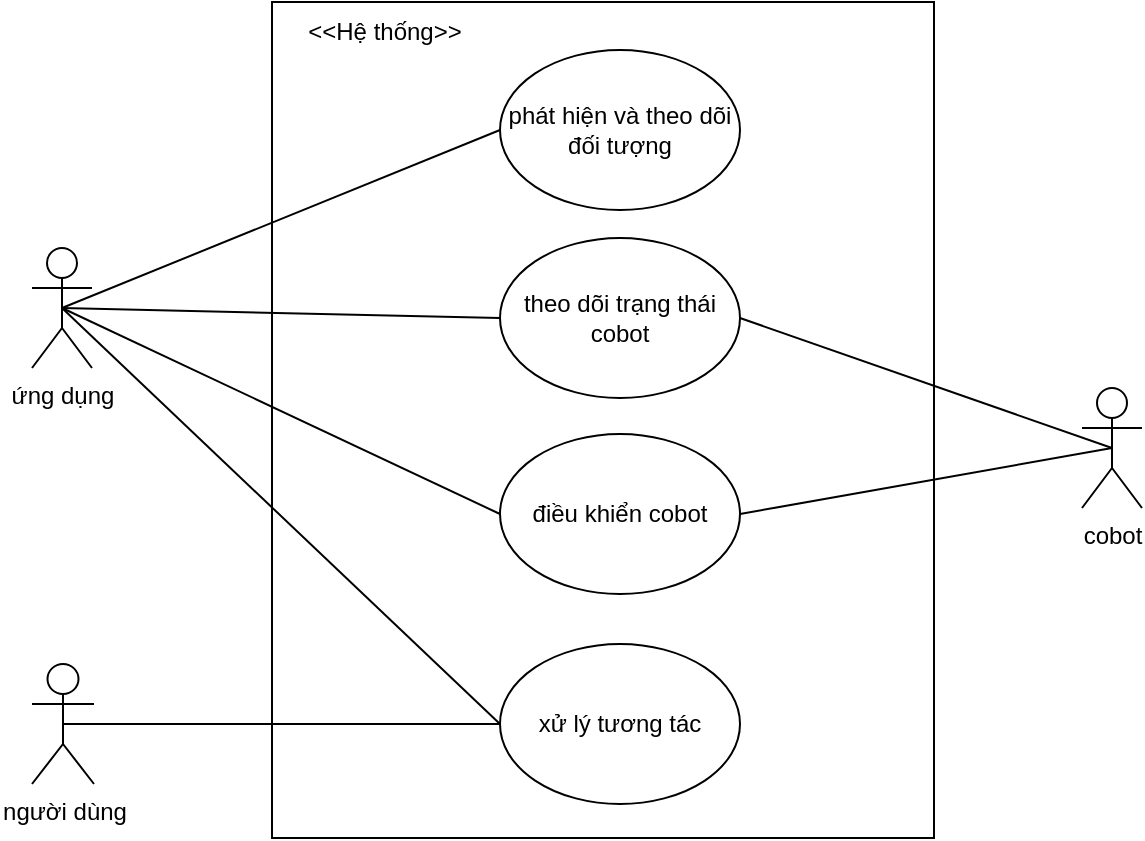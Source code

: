 <mxfile version="24.6.4" type="github" pages="8">
  <diagram name="Page-1" id="2YBvvXClWsGukQMizWep">
    <mxGraphModel dx="1285" dy="575" grid="0" gridSize="10" guides="1" tooltips="1" connect="1" arrows="1" fold="1" page="1" pageScale="1" pageWidth="850" pageHeight="1100" math="0" shadow="0">
      <root>
        <mxCell id="0" />
        <mxCell id="1" parent="0" />
        <mxCell id="hXjybL0jUk6PWmnpM2qI-4" value="người dùng" style="shape=umlActor;verticalLabelPosition=bottom;verticalAlign=top;html=1;outlineConnect=0;" parent="1" vertex="1">
          <mxGeometry x="69" y="555" width="31" height="60" as="geometry" />
        </mxCell>
        <mxCell id="hXjybL0jUk6PWmnpM2qI-5" value="" style="rounded=0;whiteSpace=wrap;html=1;align=center;" parent="1" vertex="1">
          <mxGeometry x="189" y="224" width="331" height="418" as="geometry" />
        </mxCell>
        <mxCell id="27u2sb1nqppd5aEIrnes-1" value="&amp;lt;&amp;lt;Hệ thống&amp;gt;&amp;gt;" style="text;html=1;align=center;verticalAlign=middle;whiteSpace=wrap;rounded=0;" parent="1" vertex="1">
          <mxGeometry x="189" y="224" width="113" height="30" as="geometry" />
        </mxCell>
        <mxCell id="bllP9L-dWUPKZRIxIBS0-1" value="ứng dụng" style="shape=umlActor;verticalLabelPosition=bottom;verticalAlign=top;html=1;outlineConnect=0;" parent="1" vertex="1">
          <mxGeometry x="69" y="347" width="30" height="60" as="geometry" />
        </mxCell>
        <mxCell id="bllP9L-dWUPKZRIxIBS0-2" value="điều khiển cobot" style="ellipse;whiteSpace=wrap;html=1;" parent="1" vertex="1">
          <mxGeometry x="303" y="440" width="120" height="80" as="geometry" />
        </mxCell>
        <mxCell id="bllP9L-dWUPKZRIxIBS0-3" value="cobot" style="shape=umlActor;verticalLabelPosition=bottom;verticalAlign=top;html=1;outlineConnect=0;" parent="1" vertex="1">
          <mxGeometry x="594" y="417" width="30" height="60" as="geometry" />
        </mxCell>
        <mxCell id="bllP9L-dWUPKZRIxIBS0-4" value="xử lý tương tác" style="ellipse;whiteSpace=wrap;html=1;" parent="1" vertex="1">
          <mxGeometry x="303" y="545" width="120" height="80" as="geometry" />
        </mxCell>
        <mxCell id="bllP9L-dWUPKZRIxIBS0-5" value="" style="endArrow=none;html=1;rounded=0;entryX=0;entryY=0.5;entryDx=0;entryDy=0;exitX=0.5;exitY=0.5;exitDx=0;exitDy=0;exitPerimeter=0;" parent="1" source="hXjybL0jUk6PWmnpM2qI-4" target="bllP9L-dWUPKZRIxIBS0-4" edge="1">
          <mxGeometry width="50" height="50" relative="1" as="geometry">
            <mxPoint x="99" y="494" as="sourcePoint" />
            <mxPoint x="449" y="381" as="targetPoint" />
          </mxGeometry>
        </mxCell>
        <mxCell id="bllP9L-dWUPKZRIxIBS0-7" value="" style="endArrow=none;html=1;rounded=0;entryX=0.5;entryY=0.5;entryDx=0;entryDy=0;entryPerimeter=0;exitX=1;exitY=0.5;exitDx=0;exitDy=0;" parent="1" source="bllP9L-dWUPKZRIxIBS0-2" target="bllP9L-dWUPKZRIxIBS0-3" edge="1">
          <mxGeometry width="50" height="50" relative="1" as="geometry">
            <mxPoint x="399" y="431" as="sourcePoint" />
            <mxPoint x="449" y="381" as="targetPoint" />
          </mxGeometry>
        </mxCell>
        <mxCell id="bllP9L-dWUPKZRIxIBS0-8" value="" style="endArrow=none;html=1;rounded=0;exitX=0.5;exitY=0.5;exitDx=0;exitDy=0;exitPerimeter=0;entryX=0;entryY=0.5;entryDx=0;entryDy=0;" parent="1" source="bllP9L-dWUPKZRIxIBS0-1" target="bllP9L-dWUPKZRIxIBS0-2" edge="1">
          <mxGeometry width="50" height="50" relative="1" as="geometry">
            <mxPoint x="399" y="431" as="sourcePoint" />
            <mxPoint x="449" y="381" as="targetPoint" />
          </mxGeometry>
        </mxCell>
        <mxCell id="V-bYxqDFa8KamWmoj7Cc-1" value="theo dõi trạng thái cobot" style="ellipse;whiteSpace=wrap;html=1;" parent="1" vertex="1">
          <mxGeometry x="303" y="342" width="120" height="80" as="geometry" />
        </mxCell>
        <mxCell id="V-bYxqDFa8KamWmoj7Cc-2" value="" style="endArrow=none;html=1;rounded=0;exitX=0.5;exitY=0.5;exitDx=0;exitDy=0;exitPerimeter=0;entryX=0;entryY=0.5;entryDx=0;entryDy=0;" parent="1" source="bllP9L-dWUPKZRIxIBS0-1" target="V-bYxqDFa8KamWmoj7Cc-1" edge="1">
          <mxGeometry width="50" height="50" relative="1" as="geometry">
            <mxPoint x="399" y="581" as="sourcePoint" />
            <mxPoint x="449" y="531" as="targetPoint" />
          </mxGeometry>
        </mxCell>
        <mxCell id="V-bYxqDFa8KamWmoj7Cc-3" value="" style="endArrow=none;html=1;rounded=0;entryX=1;entryY=0.5;entryDx=0;entryDy=0;exitX=0.5;exitY=0.5;exitDx=0;exitDy=0;exitPerimeter=0;" parent="1" source="bllP9L-dWUPKZRIxIBS0-3" target="V-bYxqDFa8KamWmoj7Cc-1" edge="1">
          <mxGeometry width="50" height="50" relative="1" as="geometry">
            <mxPoint x="399" y="581" as="sourcePoint" />
            <mxPoint x="449" y="531" as="targetPoint" />
          </mxGeometry>
        </mxCell>
        <mxCell id="IdPjEJmuX3uyr4I8tvPM-1" value="phát hiện và theo dõi đối tượng" style="ellipse;whiteSpace=wrap;html=1;" parent="1" vertex="1">
          <mxGeometry x="303" y="248" width="120" height="80" as="geometry" />
        </mxCell>
        <mxCell id="IdPjEJmuX3uyr4I8tvPM-2" value="" style="endArrow=none;html=1;rounded=0;exitX=0.5;exitY=0.5;exitDx=0;exitDy=0;exitPerimeter=0;entryX=0;entryY=0.5;entryDx=0;entryDy=0;" parent="1" source="bllP9L-dWUPKZRIxIBS0-1" target="IdPjEJmuX3uyr4I8tvPM-1" edge="1">
          <mxGeometry width="50" height="50" relative="1" as="geometry">
            <mxPoint x="555" y="314" as="sourcePoint" />
            <mxPoint x="605" y="264" as="targetPoint" />
          </mxGeometry>
        </mxCell>
        <mxCell id="sh5IkB_JgoWHjR2ATUAm-1" value="" style="endArrow=none;html=1;rounded=0;exitX=0.5;exitY=0.5;exitDx=0;exitDy=0;exitPerimeter=0;entryX=0;entryY=0.5;entryDx=0;entryDy=0;" edge="1" parent="1" source="bllP9L-dWUPKZRIxIBS0-1" target="bllP9L-dWUPKZRIxIBS0-4">
          <mxGeometry width="50" height="50" relative="1" as="geometry">
            <mxPoint x="773" y="374" as="sourcePoint" />
            <mxPoint x="823" y="324" as="targetPoint" />
          </mxGeometry>
        </mxCell>
      </root>
    </mxGraphModel>
  </diagram>
  <diagram id="SyeN9x70TTMNf2j8QBxe" name="Trang-2">
    <mxGraphModel grid="0" page="1" gridSize="10" guides="1" tooltips="1" connect="1" arrows="1" fold="1" pageScale="1" pageWidth="827" pageHeight="1169" math="0" shadow="0">
      <root>
        <mxCell id="0" />
        <mxCell id="1" parent="0" />
        <mxCell id="Lsvn1gXwGa5AXuedf-6m-18" style="edgeStyle=orthogonalEdgeStyle;rounded=0;orthogonalLoop=1;jettySize=auto;html=1;exitX=0.5;exitY=0.5;exitDx=0;exitDy=0;exitPerimeter=0;entryX=0;entryY=0.5;entryDx=0;entryDy=0;fontFamily=Helvetica;fontSize=12;fontColor=default;" parent="1" source="Lsvn1gXwGa5AXuedf-6m-1" target="Lsvn1gXwGa5AXuedf-6m-15" edge="1">
          <mxGeometry relative="1" as="geometry" />
        </mxCell>
        <mxCell id="Lsvn1gXwGa5AXuedf-6m-1" value="I/O device 1" style="shape=umlActor;verticalLabelPosition=bottom;verticalAlign=top;html=1;outlineConnect=0;" parent="1" vertex="1">
          <mxGeometry x="200" y="60" width="30" height="60" as="geometry" />
        </mxCell>
        <mxCell id="Lsvn1gXwGa5AXuedf-6m-20" style="edgeStyle=orthogonalEdgeStyle;rounded=0;orthogonalLoop=1;jettySize=auto;html=1;exitX=0.5;exitY=0.5;exitDx=0;exitDy=0;exitPerimeter=0;entryX=1;entryY=0.5;entryDx=0;entryDy=0;fontFamily=Helvetica;fontSize=12;fontColor=default;" parent="1" source="Lsvn1gXwGa5AXuedf-6m-2" target="Lsvn1gXwGa5AXuedf-6m-15" edge="1">
          <mxGeometry relative="1" as="geometry" />
        </mxCell>
        <mxCell id="Lsvn1gXwGa5AXuedf-6m-2" value="I/O device 3" style="shape=umlActor;verticalLabelPosition=bottom;verticalAlign=top;html=1;outlineConnect=0;" parent="1" vertex="1">
          <mxGeometry x="600" y="60" width="30" height="60" as="geometry" />
        </mxCell>
        <mxCell id="Lsvn1gXwGa5AXuedf-6m-19" style="edgeStyle=orthogonalEdgeStyle;rounded=0;orthogonalLoop=1;jettySize=auto;html=1;exitX=0.5;exitY=0.5;exitDx=0;exitDy=0;exitPerimeter=0;entryX=0.5;entryY=0;entryDx=0;entryDy=0;fontFamily=Helvetica;fontSize=12;fontColor=default;" parent="1" source="Lsvn1gXwGa5AXuedf-6m-3" target="Lsvn1gXwGa5AXuedf-6m-15" edge="1">
          <mxGeometry relative="1" as="geometry" />
        </mxCell>
        <mxCell id="Lsvn1gXwGa5AXuedf-6m-3" value="I/O device 2" style="shape=umlActor;verticalLabelPosition=bottom;verticalAlign=top;html=1;outlineConnect=0;" parent="1" vertex="1">
          <mxGeometry x="398.5" y="60" width="30" height="60" as="geometry" />
        </mxCell>
        <mxCell id="Lsvn1gXwGa5AXuedf-6m-25" style="edgeStyle=orthogonalEdgeStyle;rounded=0;orthogonalLoop=1;jettySize=auto;html=1;exitX=0.5;exitY=1;exitDx=0;exitDy=0;entryX=0.5;entryY=0;entryDx=0;entryDy=0;fontFamily=Helvetica;fontSize=12;fontColor=default;" parent="1" source="Lsvn1gXwGa5AXuedf-6m-5" target="Lsvn1gXwGa5AXuedf-6m-17" edge="1">
          <mxGeometry relative="1" as="geometry" />
        </mxCell>
        <mxCell id="Lsvn1gXwGa5AXuedf-6m-5" value="Hệ thống giao tiếp giữa cobot với ngưới người dùng" style="rounded=0;whiteSpace=wrap;html=1;" parent="1" vertex="1">
          <mxGeometry x="354" y="273" width="120" height="60" as="geometry" />
        </mxCell>
        <mxCell id="Lsvn1gXwGa5AXuedf-6m-9" value="cobot A" style="shape=umlActor;verticalLabelPosition=bottom;verticalAlign=top;html=1;outlineConnect=0;strokeColor=default;align=center;fontFamily=Helvetica;fontSize=12;fontColor=default;fillColor=default;" parent="1" vertex="1">
          <mxGeometry x="200" y="463" width="30" height="60" as="geometry" />
        </mxCell>
        <mxCell id="Lsvn1gXwGa5AXuedf-6m-11" value="cobot C" style="shape=umlActor;verticalLabelPosition=bottom;verticalAlign=top;html=1;outlineConnect=0;strokeColor=default;align=center;fontFamily=Helvetica;fontSize=12;fontColor=default;fillColor=default;" parent="1" vertex="1">
          <mxGeometry x="600" y="463" width="30" height="60" as="geometry" />
        </mxCell>
        <mxCell id="Lsvn1gXwGa5AXuedf-6m-12" value="cobot B" style="shape=umlActor;verticalLabelPosition=bottom;verticalAlign=top;html=1;outlineConnect=0;strokeColor=default;align=center;fontFamily=Helvetica;fontSize=12;fontColor=default;fillColor=default;" parent="1" vertex="1">
          <mxGeometry x="399" y="463" width="30" height="60" as="geometry" />
        </mxCell>
        <mxCell id="Lsvn1gXwGa5AXuedf-6m-14" value="user 1" style="shape=umlActor;verticalLabelPosition=bottom;verticalAlign=top;html=1;outlineConnect=0;strokeColor=default;align=center;fontFamily=Helvetica;fontSize=12;fontColor=default;fillColor=default;" parent="1" vertex="1">
          <mxGeometry x="150" y="273" width="30" height="60" as="geometry" />
        </mxCell>
        <mxCell id="Lsvn1gXwGa5AXuedf-6m-24" style="edgeStyle=orthogonalEdgeStyle;rounded=0;orthogonalLoop=1;jettySize=auto;html=1;exitX=0.5;exitY=1;exitDx=0;exitDy=0;entryX=0.5;entryY=0;entryDx=0;entryDy=0;fontFamily=Helvetica;fontSize=12;fontColor=default;" parent="1" source="Lsvn1gXwGa5AXuedf-6m-15" target="Lsvn1gXwGa5AXuedf-6m-5" edge="1">
          <mxGeometry relative="1" as="geometry" />
        </mxCell>
        <mxCell id="Lsvn1gXwGa5AXuedf-6m-15" value="hệ thống thu thập thông tin từ thiết bị ngoại vi" style="rounded=0;whiteSpace=wrap;html=1;strokeColor=default;align=center;verticalAlign=top;fontFamily=Helvetica;fontSize=12;fontColor=default;fillColor=default;" parent="1" vertex="1">
          <mxGeometry x="354" y="180" width="120" height="60" as="geometry" />
        </mxCell>
        <mxCell id="Lsvn1gXwGa5AXuedf-6m-30" style="edgeStyle=orthogonalEdgeStyle;rounded=0;orthogonalLoop=1;jettySize=auto;html=1;exitX=0.5;exitY=0.5;exitDx=0;exitDy=0;entryX=0;entryY=0.5;entryDx=0;entryDy=0;fontFamily=Helvetica;fontSize=12;fontColor=default;exitPerimeter=0;" parent="1" source="Lsvn1gXwGa5AXuedf-6m-14" target="Lsvn1gXwGa5AXuedf-6m-5" edge="1">
          <mxGeometry relative="1" as="geometry">
            <mxPoint x="275" y="303" as="sourcePoint" />
          </mxGeometry>
        </mxCell>
        <mxCell id="Lsvn1gXwGa5AXuedf-6m-26" style="edgeStyle=orthogonalEdgeStyle;rounded=0;orthogonalLoop=1;jettySize=auto;html=1;exitX=0.5;exitY=1;exitDx=0;exitDy=0;fontFamily=Helvetica;fontSize=12;fontColor=default;" parent="1" source="Lsvn1gXwGa5AXuedf-6m-17" target="Lsvn1gXwGa5AXuedf-6m-12" edge="1">
          <mxGeometry relative="1" as="geometry" />
        </mxCell>
        <mxCell id="Lsvn1gXwGa5AXuedf-6m-17" value="hệ thống điều khiển" style="rounded=0;whiteSpace=wrap;html=1;strokeColor=default;align=center;verticalAlign=top;fontFamily=Helvetica;fontSize=12;fontColor=default;fillColor=default;" parent="1" vertex="1">
          <mxGeometry x="354" y="365" width="120" height="30" as="geometry" />
        </mxCell>
        <mxCell id="Lsvn1gXwGa5AXuedf-6m-27" style="edgeStyle=orthogonalEdgeStyle;rounded=0;orthogonalLoop=1;jettySize=auto;html=1;exitX=1;exitY=0.5;exitDx=0;exitDy=0;entryX=0.5;entryY=0;entryDx=0;entryDy=0;entryPerimeter=0;fontFamily=Helvetica;fontSize=12;fontColor=default;" parent="1" source="Lsvn1gXwGa5AXuedf-6m-17" target="Lsvn1gXwGa5AXuedf-6m-11" edge="1">
          <mxGeometry relative="1" as="geometry" />
        </mxCell>
        <mxCell id="Lsvn1gXwGa5AXuedf-6m-28" style="edgeStyle=orthogonalEdgeStyle;rounded=0;orthogonalLoop=1;jettySize=auto;html=1;exitX=0;exitY=0.5;exitDx=0;exitDy=0;entryX=0.5;entryY=0;entryDx=0;entryDy=0;entryPerimeter=0;fontFamily=Helvetica;fontSize=12;fontColor=default;" parent="1" source="Lsvn1gXwGa5AXuedf-6m-17" target="Lsvn1gXwGa5AXuedf-6m-9" edge="1">
          <mxGeometry relative="1" as="geometry" />
        </mxCell>
        <mxCell id="Lsvn1gXwGa5AXuedf-6m-36" style="edgeStyle=orthogonalEdgeStyle;rounded=0;orthogonalLoop=1;jettySize=auto;html=1;exitX=1;exitY=0.5;exitDx=0;exitDy=0;fontFamily=Helvetica;fontSize=12;fontColor=default;entryX=0.5;entryY=0.5;entryDx=0;entryDy=0;entryPerimeter=0;" parent="1" source="Lsvn1gXwGa5AXuedf-6m-5" target="Lsvn1gXwGa5AXuedf-6m-34" edge="1">
          <mxGeometry relative="1" as="geometry">
            <mxPoint x="560" y="250" as="targetPoint" />
          </mxGeometry>
        </mxCell>
        <mxCell id="Lsvn1gXwGa5AXuedf-6m-34" value="super visor" style="shape=umlActor;verticalLabelPosition=bottom;verticalAlign=top;html=1;outlineConnect=0;strokeColor=default;align=center;fontFamily=Helvetica;fontSize=12;fontColor=default;fillColor=default;" parent="1" vertex="1">
          <mxGeometry x="690" y="273" width="30" height="60" as="geometry" />
        </mxCell>
        <mxCell id="KjtaIP1-FldGR7OD5_f2-1" value="lập trình cho cobot để thực hiện công việc" style="text;html=1;align=center;verticalAlign=middle;whiteSpace=wrap;rounded=0;" parent="1" vertex="1">
          <mxGeometry x="200" y="260" width="120" height="40" as="geometry" />
        </mxCell>
        <mxCell id="KjtaIP1-FldGR7OD5_f2-2" value="quan sát quá trình làm việc qua mô phỏng đồ họa máy tính" style="text;html=1;align=center;verticalAlign=middle;whiteSpace=wrap;rounded=0;" parent="1" vertex="1">
          <mxGeometry x="530" y="252.5" width="130" height="47.5" as="geometry" />
        </mxCell>
      </root>
    </mxGraphModel>
  </diagram>
  <diagram id="d6_xuZEXdSFlEhVOOhIp" name="Trang-3">
    <mxGraphModel dx="1092" dy="909" grid="0" gridSize="10" guides="1" tooltips="1" connect="1" arrows="1" fold="1" page="1" pageScale="1" pageWidth="827" pageHeight="1169" math="0" shadow="0">
      <root>
        <mxCell id="0" />
        <mxCell id="1" parent="0" />
        <mxCell id="jM--pEcSTE9YYBWYTcFJ-15" value="" style="dashed=1;rounded=0;whiteSpace=wrap;html=1;strokeColor=default;align=center;verticalAlign=top;fontFamily=Helvetica;fontSize=12;fontColor=default;fillColor=default;" parent="1" vertex="1">
          <mxGeometry x="243" y="92.5" width="337" height="447.5" as="geometry" />
        </mxCell>
        <mxCell id="X5rS_qIl-BVZxbtwSIIR-1" value="Khối&amp;nbsp;&lt;div&gt;phát hiện vật thể&lt;/div&gt;" style="rounded=1;whiteSpace=wrap;html=1;strokeColor=default;align=center;verticalAlign=top;fontFamily=Helvetica;fontSize=12;fontColor=default;fillColor=default;" parent="1" vertex="1">
          <mxGeometry x="21" y="180" width="120" height="60" as="geometry" />
        </mxCell>
        <mxCell id="jM--pEcSTE9YYBWYTcFJ-11" style="edgeStyle=orthogonalEdgeStyle;rounded=0;orthogonalLoop=1;jettySize=auto;html=1;entryX=0;entryY=0.25;entryDx=0;entryDy=0;fontFamily=Helvetica;fontSize=12;fontColor=default;" parent="1" target="jM--pEcSTE9YYBWYTcFJ-1" edge="1">
          <mxGeometry relative="1" as="geometry">
            <mxPoint x="570" y="187.5" as="sourcePoint" />
          </mxGeometry>
        </mxCell>
        <mxCell id="X5rS_qIl-BVZxbtwSIIR-2" value="Khối&lt;div&gt;&amp;nbsp;giao diện người dùng&lt;/div&gt;&lt;div&gt;(chọn vật thể, chọn hành động,...)&lt;/div&gt;" style="rounded=1;whiteSpace=wrap;html=1;strokeColor=default;align=center;verticalAlign=top;fontFamily=Helvetica;fontSize=12;fontColor=default;fillColor=default;" parent="1" vertex="1">
          <mxGeometry x="430" y="430" width="140" height="70" as="geometry" />
        </mxCell>
        <mxCell id="jM--pEcSTE9YYBWYTcFJ-14" style="edgeStyle=orthogonalEdgeStyle;rounded=0;orthogonalLoop=1;jettySize=auto;html=1;exitX=0;exitY=0.75;exitDx=0;exitDy=0;fontFamily=Helvetica;fontSize=12;fontColor=default;" parent="1" source="jM--pEcSTE9YYBWYTcFJ-1" edge="1">
          <mxGeometry relative="1" as="geometry">
            <mxPoint x="570" y="217.5" as="targetPoint" />
          </mxGeometry>
        </mxCell>
        <mxCell id="jM--pEcSTE9YYBWYTcFJ-1" value="Khối&lt;div&gt;framework&lt;/div&gt;" style="rounded=1;whiteSpace=wrap;html=1;strokeColor=default;align=center;verticalAlign=top;fontFamily=Helvetica;fontSize=12;fontColor=default;fillColor=default;" parent="1" vertex="1">
          <mxGeometry x="700" y="172.5" width="120" height="60" as="geometry" />
        </mxCell>
        <mxCell id="jM--pEcSTE9YYBWYTcFJ-4" value="database" style="shape=cylinder3;whiteSpace=wrap;html=1;boundedLbl=1;backgroundOutline=1;size=15;strokeColor=default;align=center;verticalAlign=top;fontFamily=Helvetica;fontSize=12;fontColor=default;fillColor=default;" parent="1" vertex="1">
          <mxGeometry x="280" y="410" width="70" height="90" as="geometry" />
        </mxCell>
        <mxCell id="jM--pEcSTE9YYBWYTcFJ-6" value="" style="endArrow=classic;html=1;rounded=0;fontFamily=Helvetica;fontSize=12;fontColor=default;exitX=1;exitY=0.5;exitDx=0;exitDy=0;entryX=0;entryY=0.5;entryDx=0;entryDy=0;" parent="1" source="X5rS_qIl-BVZxbtwSIIR-1" target="iYylK1XlQKqTyYbcOugN-1" edge="1">
          <mxGeometry width="50" height="50" relative="1" as="geometry">
            <mxPoint x="390" y="260" as="sourcePoint" />
            <mxPoint x="240" y="215" as="targetPoint" />
          </mxGeometry>
        </mxCell>
        <mxCell id="jM--pEcSTE9YYBWYTcFJ-18" value="kiểm tra&amp;nbsp;&lt;div&gt;thông tin vật thể&amp;nbsp;&lt;/div&gt;" style="text;html=1;align=center;verticalAlign=middle;whiteSpace=wrap;rounded=0;fontFamily=Helvetica;fontSize=12;fontColor=default;" parent="1" vertex="1">
          <mxGeometry x="340" y="310" width="46" height="80" as="geometry" />
        </mxCell>
        <mxCell id="jM--pEcSTE9YYBWYTcFJ-19" value="&lt;span style=&quot;text-wrap: nowrap;&quot;&gt;thông tin&lt;/span&gt;&lt;div style=&quot;text-wrap: nowrap;&quot;&gt;&amp;nbsp;của vật thể&lt;/div&gt;" style="text;html=1;align=center;verticalAlign=middle;whiteSpace=wrap;rounded=0;fontFamily=Helvetica;fontSize=12;fontColor=default;" parent="1" vertex="1">
          <mxGeometry x="172" y="180" width="60" height="30" as="geometry" />
        </mxCell>
        <mxCell id="jM--pEcSTE9YYBWYTcFJ-21" value="cập nhật&amp;nbsp;&lt;div&gt;thông tin&amp;nbsp; vật thể&lt;/div&gt;" style="text;html=1;align=center;verticalAlign=middle;whiteSpace=wrap;rounded=0;fontFamily=Helvetica;fontSize=12;fontColor=default;" parent="1" vertex="1">
          <mxGeometry x="250" y="310" width="36" height="80" as="geometry" />
        </mxCell>
        <mxCell id="jM--pEcSTE9YYBWYTcFJ-23" value="gọi api lập trình công việc cho cobot" style="text;html=1;align=center;verticalAlign=middle;whiteSpace=wrap;rounded=0;fontFamily=Helvetica;fontSize=12;fontColor=default;" parent="1" vertex="1">
          <mxGeometry x="583" y="147.5" width="90" height="40" as="geometry" />
        </mxCell>
        <mxCell id="jM--pEcSTE9YYBWYTcFJ-24" value="thực hiện vả trả về trạng thái qua api" style="text;html=1;align=center;verticalAlign=middle;whiteSpace=wrap;rounded=0;fontFamily=Helvetica;fontSize=12;fontColor=default;" parent="1" vertex="1">
          <mxGeometry x="578" y="222.5" width="100" height="50" as="geometry" />
        </mxCell>
        <mxCell id="iYylK1XlQKqTyYbcOugN-1" value="&lt;font style=&quot;font-size: 24px;&quot;&gt;Web server&lt;/font&gt;" style="rounded=1;whiteSpace=wrap;html=1;" parent="1" vertex="1">
          <mxGeometry x="276" y="130" width="294" height="160" as="geometry" />
        </mxCell>
        <mxCell id="iYylK1XlQKqTyYbcOugN-3" style="edgeStyle=orthogonalEdgeStyle;rounded=0;orthogonalLoop=1;jettySize=auto;html=1;exitX=0.75;exitY=0;exitDx=0;exitDy=0;entryX=0.881;entryY=1.007;entryDx=0;entryDy=0;entryPerimeter=0;" parent="1" source="X5rS_qIl-BVZxbtwSIIR-2" target="iYylK1XlQKqTyYbcOugN-1" edge="1">
          <mxGeometry relative="1" as="geometry" />
        </mxCell>
        <mxCell id="iYylK1XlQKqTyYbcOugN-4" style="edgeStyle=orthogonalEdgeStyle;rounded=0;orthogonalLoop=1;jettySize=auto;html=1;exitX=0.75;exitY=1;exitDx=0;exitDy=0;entryX=0.469;entryY=0.007;entryDx=0;entryDy=0;entryPerimeter=0;" parent="1" edge="1">
          <mxGeometry relative="1" as="geometry">
            <mxPoint x="460.84" y="290" as="sourcePoint" />
            <mxPoint x="460.0" y="430.49" as="targetPoint" />
          </mxGeometry>
        </mxCell>
        <mxCell id="iYylK1XlQKqTyYbcOugN-5" style="edgeStyle=orthogonalEdgeStyle;rounded=0;orthogonalLoop=1;jettySize=auto;html=1;exitX=0.145;exitY=0;exitDx=0;exitDy=4.35;exitPerimeter=0;entryX=0.048;entryY=0.999;entryDx=0;entryDy=0;entryPerimeter=0;" parent="1" source="jM--pEcSTE9YYBWYTcFJ-4" target="iYylK1XlQKqTyYbcOugN-1" edge="1">
          <mxGeometry relative="1" as="geometry" />
        </mxCell>
        <mxCell id="iYylK1XlQKqTyYbcOugN-7" value="lập trình công việc cho cobot" style="text;html=1;align=center;verticalAlign=middle;whiteSpace=wrap;rounded=0;" parent="1" vertex="1">
          <mxGeometry x="533" y="320.63" width="37" height="99.37" as="geometry" />
        </mxCell>
        <mxCell id="iYylK1XlQKqTyYbcOugN-9" value="" style="endArrow=classic;startArrow=classic;html=1;rounded=0;exitX=0.855;exitY=0;exitDx=0;exitDy=4.35;exitPerimeter=0;entryX=0.219;entryY=0.99;entryDx=0;entryDy=0;entryPerimeter=0;" parent="1" source="jM--pEcSTE9YYBWYTcFJ-4" target="iYylK1XlQKqTyYbcOugN-1" edge="1">
          <mxGeometry width="50" height="50" relative="1" as="geometry">
            <mxPoint x="390" y="310" as="sourcePoint" />
            <mxPoint x="440" y="260" as="targetPoint" />
          </mxGeometry>
        </mxCell>
        <mxCell id="iYylK1XlQKqTyYbcOugN-10" value="mô phỏng công việc" style="text;html=1;align=center;verticalAlign=middle;whiteSpace=wrap;rounded=0;" parent="1" vertex="1">
          <mxGeometry x="420" y="310" width="40" height="90" as="geometry" />
        </mxCell>
      </root>
    </mxGraphModel>
  </diagram>
  <diagram id="3jxI09Q2i96Octegjwy9" name="Trang-4">
    <mxGraphModel grid="1" page="1" gridSize="10" guides="1" tooltips="1" connect="1" arrows="1" fold="1" pageScale="1" pageWidth="827" pageHeight="1169" math="0" shadow="0">
      <root>
        <mxCell id="0" />
        <mxCell id="1" parent="0" />
        <mxCell id="CYQ4D0i1CC1c5s6kKIph-1" value="back end server" style="shape=umlLifeline;perimeter=lifelinePerimeter;whiteSpace=wrap;html=1;container=1;dropTarget=0;collapsible=0;recursiveResize=0;outlineConnect=0;portConstraint=eastwest;newEdgeStyle={&quot;curved&quot;:0,&quot;rounded&quot;:0};" vertex="1" parent="1">
          <mxGeometry x="460" y="50" width="100" height="547" as="geometry" />
        </mxCell>
        <mxCell id="CYQ4D0i1CC1c5s6kKIph-2" value="" style="html=1;points=[[0,0,0,0,5],[0,1,0,0,-5],[1,0,0,0,5],[1,1,0,0,-5]];perimeter=orthogonalPerimeter;outlineConnect=0;targetShapes=umlLifeline;portConstraint=eastwest;newEdgeStyle={&quot;curved&quot;:0,&quot;rounded&quot;:0};" vertex="1" parent="CYQ4D0i1CC1c5s6kKIph-1">
          <mxGeometry x="45" y="106" width="10" height="431" as="geometry" />
        </mxCell>
        <mxCell id="CYQ4D0i1CC1c5s6kKIph-3" value="" style="html=1;points=[[0,0,0,0,5],[0,1,0,0,-5],[1,0,0,0,5],[1,1,0,0,-5]];perimeter=orthogonalPerimeter;outlineConnect=0;targetShapes=umlLifeline;portConstraint=eastwest;newEdgeStyle={&quot;curved&quot;:0,&quot;rounded&quot;:0};" vertex="1" parent="CYQ4D0i1CC1c5s6kKIph-1">
          <mxGeometry x="50" y="189" width="10" height="40" as="geometry" />
        </mxCell>
        <mxCell id="CYQ4D0i1CC1c5s6kKIph-4" value="" style="html=1;verticalAlign=bottom;endArrow=block;curved=0;rounded=0;entryX=1;entryY=0;entryDx=0;entryDy=5;entryPerimeter=0;" edge="1" parent="CYQ4D0i1CC1c5s6kKIph-1" source="CYQ4D0i1CC1c5s6kKIph-2" target="CYQ4D0i1CC1c5s6kKIph-3">
          <mxGeometry width="80" relative="1" as="geometry">
            <mxPoint x="60" y="139" as="sourcePoint" />
            <mxPoint x="110" y="199" as="targetPoint" />
            <Array as="points">
              <mxPoint x="110" y="129" />
              <mxPoint x="110" y="194" />
            </Array>
          </mxGeometry>
        </mxCell>
        <mxCell id="CYQ4D0i1CC1c5s6kKIph-5" value="" style="shape=umlLifeline;perimeter=lifelinePerimeter;whiteSpace=wrap;html=1;container=1;dropTarget=0;collapsible=0;recursiveResize=0;outlineConnect=0;portConstraint=eastwest;newEdgeStyle={&quot;curved&quot;:0,&quot;rounded&quot;:0};participant=umlActor;" vertex="1" parent="1">
          <mxGeometry x="252" y="52" width="20" height="547" as="geometry" />
        </mxCell>
        <mxCell id="CYQ4D0i1CC1c5s6kKIph-6" value="" style="html=1;points=[[0,0,0,0,5],[0,1,0,0,-5],[1,0,0,0,5],[1,1,0,0,-5]];perimeter=orthogonalPerimeter;outlineConnect=0;targetShapes=umlLifeline;portConstraint=eastwest;newEdgeStyle={&quot;curved&quot;:0,&quot;rounded&quot;:0};" vertex="1" parent="CYQ4D0i1CC1c5s6kKIph-5">
          <mxGeometry x="5" y="104" width="10" height="431" as="geometry" />
        </mxCell>
        <mxCell id="CYQ4D0i1CC1c5s6kKIph-7" value="I/O device" style="text;html=1;align=center;verticalAlign=middle;whiteSpace=wrap;rounded=0;" vertex="1" parent="1">
          <mxGeometry x="232" y="27" width="60" height="30" as="geometry" />
        </mxCell>
        <mxCell id="CYQ4D0i1CC1c5s6kKIph-8" value="cơ sở dữ liệu" style="shape=umlLifeline;perimeter=lifelinePerimeter;whiteSpace=wrap;html=1;container=1;dropTarget=0;collapsible=0;recursiveResize=0;outlineConnect=0;portConstraint=eastwest;newEdgeStyle={&quot;curved&quot;:0,&quot;rounded&quot;:0};" vertex="1" parent="1">
          <mxGeometry x="604" y="50" width="100" height="466" as="geometry" />
        </mxCell>
        <mxCell id="CYQ4D0i1CC1c5s6kKIph-9" value="" style="html=1;points=[[0,0,0,0,5],[0,1,0,0,-5],[1,0,0,0,5],[1,1,0,0,-5]];perimeter=orthogonalPerimeter;outlineConnect=0;targetShapes=umlLifeline;portConstraint=eastwest;newEdgeStyle={&quot;curved&quot;:0,&quot;rounded&quot;:0};" vertex="1" parent="CYQ4D0i1CC1c5s6kKIph-8">
          <mxGeometry x="45" y="376" width="10" height="80" as="geometry" />
        </mxCell>
        <mxCell id="CYQ4D0i1CC1c5s6kKIph-10" value="thông báo phát&lt;div&gt;&amp;nbsp;hiện vật thể&lt;/div&gt;" style="html=1;verticalAlign=bottom;endArrow=open;dashed=1;endSize=8;curved=0;rounded=0;" edge="1" parent="1" target="CYQ4D0i1CC1c5s6kKIph-19">
          <mxGeometry relative="1" as="geometry">
            <mxPoint x="505" y="557" as="sourcePoint" />
            <mxPoint x="355" y="557" as="targetPoint" />
          </mxGeometry>
        </mxCell>
        <mxCell id="CYQ4D0i1CC1c5s6kKIph-11" value="lưu vào cơ sở dữ liệu" style="html=1;verticalAlign=bottom;endArrow=block;curved=0;rounded=0;" edge="1" parent="1" target="CYQ4D0i1CC1c5s6kKIph-9">
          <mxGeometry width="80" relative="1" as="geometry">
            <mxPoint x="515" y="436" as="sourcePoint" />
            <mxPoint x="685" y="436" as="targetPoint" />
          </mxGeometry>
        </mxCell>
        <mxCell id="CYQ4D0i1CC1c5s6kKIph-12" value="lưu thành công" style="html=1;verticalAlign=bottom;endArrow=open;dashed=1;endSize=8;curved=0;rounded=0;" edge="1" parent="1" source="CYQ4D0i1CC1c5s6kKIph-9">
          <mxGeometry relative="1" as="geometry">
            <mxPoint x="685" y="491" as="sourcePoint" />
            <mxPoint x="515" y="491" as="targetPoint" />
          </mxGeometry>
        </mxCell>
        <mxCell id="CYQ4D0i1CC1c5s6kKIph-13" value="trình duyệt" style="shape=umlLifeline;perimeter=lifelinePerimeter;whiteSpace=wrap;html=1;container=1;dropTarget=0;collapsible=0;recursiveResize=0;outlineConnect=0;portConstraint=eastwest;newEdgeStyle={&quot;curved&quot;:0,&quot;rounded&quot;:0};" vertex="1" parent="1">
          <mxGeometry x="341" y="50" width="100" height="547" as="geometry" />
        </mxCell>
        <mxCell id="CYQ4D0i1CC1c5s6kKIph-14" value="kiểm tra&amp;nbsp;&lt;div&gt;hợp lệ&lt;/div&gt;" style="text;html=1;align=center;verticalAlign=middle;whiteSpace=wrap;rounded=0;" vertex="1" parent="1">
          <mxGeometry x="550" y="189" width="100" height="30" as="geometry" />
        </mxCell>
        <mxCell id="CYQ4D0i1CC1c5s6kKIph-15" value="" style="group" vertex="1" connectable="0" parent="1">
          <mxGeometry x="510" y="316" width="40" height="80" as="geometry" />
        </mxCell>
        <mxCell id="CYQ4D0i1CC1c5s6kKIph-16" value="" style="html=1;points=[[0,0,0,0,5],[0,1,0,0,-5],[1,0,0,0,5],[1,1,0,0,-5]];perimeter=orthogonalPerimeter;outlineConnect=0;targetShapes=umlLifeline;portConstraint=eastwest;newEdgeStyle={&quot;curved&quot;:0,&quot;rounded&quot;:0};" vertex="1" parent="CYQ4D0i1CC1c5s6kKIph-15">
          <mxGeometry y="43.8" width="6.67" height="36.2" as="geometry" />
        </mxCell>
        <mxCell id="CYQ4D0i1CC1c5s6kKIph-17" value="" style="html=1;verticalAlign=bottom;endArrow=block;curved=0;rounded=0;entryX=1;entryY=0;entryDx=0;entryDy=5;entryPerimeter=0;" edge="1" parent="1" source="CYQ4D0i1CC1c5s6kKIph-2" target="CYQ4D0i1CC1c5s6kKIph-16">
          <mxGeometry width="80" relative="1" as="geometry">
            <mxPoint x="520" y="316" as="sourcePoint" />
            <mxPoint x="550" y="367.1" as="targetPoint" />
            <Array as="points">
              <mxPoint x="550" y="316" />
              <mxPoint x="550" y="363.45" />
            </Array>
          </mxGeometry>
        </mxCell>
        <mxCell id="CYQ4D0i1CC1c5s6kKIph-18" value="tiếp tục đợi" style="text;html=1;align=center;verticalAlign=middle;resizable=0;points=[];autosize=1;strokeColor=none;fillColor=none;" vertex="1" parent="1">
          <mxGeometry x="550" y="329" width="80" height="30" as="geometry" />
        </mxCell>
        <mxCell id="CYQ4D0i1CC1c5s6kKIph-19" value="" style="html=1;points=[[0,0,0,0,5],[0,1,0,0,-5],[1,0,0,0,5],[1,1,0,0,-5]];perimeter=orthogonalPerimeter;outlineConnect=0;targetShapes=umlLifeline;portConstraint=eastwest;newEdgeStyle={&quot;curved&quot;:0,&quot;rounded&quot;:0};" vertex="1" parent="1">
          <mxGeometry x="386" y="154" width="10" height="432" as="geometry" />
        </mxCell>
        <mxCell id="CYQ4D0i1CC1c5s6kKIph-20" value="" style="group" vertex="1" connectable="0" parent="1">
          <mxGeometry x="270" y="130" width="117" height="30" as="geometry" />
        </mxCell>
        <mxCell id="CYQ4D0i1CC1c5s6kKIph-21" value="" style="html=1;verticalAlign=bottom;endArrow=block;curved=0;rounded=0;exitX=1;exitY=0;exitDx=0;exitDy=5;exitPerimeter=0;entryX=0;entryY=0;entryDx=0;entryDy=5;entryPerimeter=0;" edge="1" parent="CYQ4D0i1CC1c5s6kKIph-20" source="CYQ4D0i1CC1c5s6kKIph-6" target="CYQ4D0i1CC1c5s6kKIph-2">
          <mxGeometry width="80" relative="1" as="geometry">
            <mxPoint x="-123" y="29" as="sourcePoint" />
            <mxPoint x="277" y="29" as="targetPoint" />
          </mxGeometry>
        </mxCell>
        <mxCell id="CYQ4D0i1CC1c5s6kKIph-22" value="&lt;span style=&quot;font-size: 11px; text-wrap: nowrap; background-color: rgb(255, 255, 255);&quot;&gt;gọi&amp;nbsp; API phát hiện&amp;nbsp;&lt;/span&gt;&lt;div style=&quot;font-size: 11px; text-wrap: nowrap;&quot;&gt;và gửi thông tin vật thể&lt;/div&gt;" style="text;html=1;align=center;verticalAlign=middle;whiteSpace=wrap;rounded=0;" vertex="1" parent="CYQ4D0i1CC1c5s6kKIph-20">
          <mxGeometry width="117" height="30" as="geometry" />
        </mxCell>
        <mxCell id="CYQ4D0i1CC1c5s6kKIph-23" value="" style="group" vertex="1" connectable="0" parent="1">
          <mxGeometry x="140" y="306.5" width="540" height="270.5" as="geometry" />
        </mxCell>
        <mxCell id="CYQ4D0i1CC1c5s6kKIph-24" value="kết quả kiểm tra dữ liệu gửi vào&amp;nbsp;" style="shape=umlFrame;whiteSpace=wrap;html=1;pointerEvents=0;width=100;height=33;" vertex="1" parent="CYQ4D0i1CC1c5s6kKIph-23">
          <mxGeometry width="540.0" height="270.5" as="geometry" />
        </mxCell>
        <mxCell id="CYQ4D0i1CC1c5s6kKIph-25" value="[không hợp lệ]" style="text;html=1;align=center;verticalAlign=middle;whiteSpace=wrap;rounded=0;" vertex="1" parent="CYQ4D0i1CC1c5s6kKIph-23">
          <mxGeometry x="7.5" y="55.61" width="81.5" height="19.21" as="geometry" />
        </mxCell>
        <mxCell id="CYQ4D0i1CC1c5s6kKIph-26" value="[hợp lệ]" style="text;html=1;align=center;verticalAlign=middle;whiteSpace=wrap;rounded=0;" vertex="1" parent="CYQ4D0i1CC1c5s6kKIph-23">
          <mxGeometry x="25.75" y="101.947" width="45.0" height="19.207" as="geometry" />
        </mxCell>
        <mxCell id="CYQ4D0i1CC1c5s6kKIph-27" value="" style="endArrow=none;dashed=1;html=1;rounded=0;entryX=1.005;entryY=0.245;entryDx=0;entryDy=0;entryPerimeter=0;exitX=-0.004;exitY=0.239;exitDx=0;exitDy=0;exitPerimeter=0;" edge="1" parent="CYQ4D0i1CC1c5s6kKIph-23">
          <mxGeometry width="50" height="50" relative="1" as="geometry">
            <mxPoint x="-2.16" y="94.649" as="sourcePoint" />
            <mxPoint x="542.7" y="96.273" as="targetPoint" />
          </mxGeometry>
        </mxCell>
      </root>
    </mxGraphModel>
  </diagram>
  <diagram id="I5tH3id4joCkIkXluRM0" name="Trang-5">
    <mxGraphModel grid="1" page="1" gridSize="10" guides="1" tooltips="1" connect="1" arrows="1" fold="1" pageScale="1" pageWidth="827" pageHeight="1169" math="0" shadow="0">
      <root>
        <mxCell id="0" />
        <mxCell id="1" parent="0" />
        <mxCell id="mamIfz-7bYxAlrwz5XAG-1" value="" style="shape=umlLifeline;perimeter=lifelinePerimeter;whiteSpace=wrap;html=1;container=1;dropTarget=0;collapsible=0;recursiveResize=0;outlineConnect=0;portConstraint=eastwest;newEdgeStyle={&quot;curved&quot;:0,&quot;rounded&quot;:0};participant=umlActor;" vertex="1" parent="1">
          <mxGeometry x="180" y="50" width="20" height="190" as="geometry" />
        </mxCell>
        <mxCell id="mamIfz-7bYxAlrwz5XAG-2" value="" style="html=1;points=[[0,0,0,0,5],[0,1,0,0,-5],[1,0,0,0,5],[1,1,0,0,-5]];perimeter=orthogonalPerimeter;outlineConnect=0;targetShapes=umlLifeline;portConstraint=eastwest;newEdgeStyle={&quot;curved&quot;:0,&quot;rounded&quot;:0};" vertex="1" parent="mamIfz-7bYxAlrwz5XAG-1">
          <mxGeometry x="5" y="105" width="10" height="75" as="geometry" />
        </mxCell>
        <mxCell id="mamIfz-7bYxAlrwz5XAG-3" value="trình duyệt" style="shape=umlLifeline;perimeter=lifelinePerimeter;whiteSpace=wrap;html=1;container=1;dropTarget=0;collapsible=0;recursiveResize=0;outlineConnect=0;portConstraint=eastwest;newEdgeStyle={&quot;curved&quot;:0,&quot;rounded&quot;:0};" vertex="1" parent="1">
          <mxGeometry x="258" y="50" width="100" height="300" as="geometry" />
        </mxCell>
        <mxCell id="mamIfz-7bYxAlrwz5XAG-4" value="" style="html=1;points=[[0,0,0,0,5],[0,1,0,0,-5],[1,0,0,0,5],[1,1,0,0,-5]];perimeter=orthogonalPerimeter;outlineConnect=0;targetShapes=umlLifeline;portConstraint=eastwest;newEdgeStyle={&quot;curved&quot;:0,&quot;rounded&quot;:0};" vertex="1" parent="mamIfz-7bYxAlrwz5XAG-3">
          <mxGeometry x="45" y="165" width="10" height="120" as="geometry" />
        </mxCell>
        <mxCell id="mamIfz-7bYxAlrwz5XAG-5" value="Cobot framework" style="shape=umlLifeline;perimeter=lifelinePerimeter;whiteSpace=wrap;html=1;container=1;dropTarget=0;collapsible=0;recursiveResize=0;outlineConnect=0;portConstraint=eastwest;newEdgeStyle={&quot;curved&quot;:0,&quot;rounded&quot;:0};" vertex="1" parent="1">
          <mxGeometry x="584" y="50" width="100" height="380" as="geometry" />
        </mxCell>
        <mxCell id="mamIfz-7bYxAlrwz5XAG-6" value="" style="html=1;points=[[0,0,0,0,5],[0,1,0,0,-5],[1,0,0,0,5],[1,1,0,0,-5]];perimeter=orthogonalPerimeter;outlineConnect=0;targetShapes=umlLifeline;portConstraint=eastwest;newEdgeStyle={&quot;curved&quot;:0,&quot;rounded&quot;:0};" vertex="1" parent="mamIfz-7bYxAlrwz5XAG-5">
          <mxGeometry x="45" y="311" width="10" height="54" as="geometry" />
        </mxCell>
        <mxCell id="mamIfz-7bYxAlrwz5XAG-7" value="&lt;span style=&quot;font-weight: normal;&quot;&gt;User&lt;/span&gt;" style="text;align=center;fontStyle=1;verticalAlign=middle;spacingLeft=3;spacingRight=3;strokeColor=none;rotatable=0;points=[[0,0.5],[1,0.5]];portConstraint=eastwest;html=1;" vertex="1" parent="1">
          <mxGeometry x="150" y="27" width="80" height="26" as="geometry" />
        </mxCell>
        <mxCell id="mamIfz-7bYxAlrwz5XAG-8" value="mở ứng dụng&lt;div&gt;&amp;nbsp;trên trình duyệt&amp;nbsp;&lt;/div&gt;" style="html=1;verticalAlign=bottom;startArrow=oval;startFill=1;endArrow=block;startSize=8;curved=0;rounded=0;" edge="1" parent="1">
          <mxGeometry width="60" relative="1" as="geometry">
            <mxPoint x="100" y="160" as="sourcePoint" />
            <mxPoint x="190" y="160" as="targetPoint" />
          </mxGeometry>
        </mxCell>
        <mxCell id="mamIfz-7bYxAlrwz5XAG-9" value="lập trình công&lt;div&gt;&amp;nbsp;việc cho cobot&lt;/div&gt;" style="html=1;verticalAlign=bottom;endArrow=block;curved=0;rounded=0;" edge="1" parent="1" target="mamIfz-7bYxAlrwz5XAG-4">
          <mxGeometry width="80" relative="1" as="geometry">
            <mxPoint x="195" y="228.5" as="sourcePoint" />
            <mxPoint x="345" y="228.5" as="targetPoint" />
          </mxGeometry>
        </mxCell>
        <mxCell id="mamIfz-7bYxAlrwz5XAG-10" value="gọi các API để lấy dữ liệu" style="html=1;verticalAlign=bottom;endArrow=block;curved=0;rounded=0;" edge="1" parent="1" source="mamIfz-7bYxAlrwz5XAG-4" target="mamIfz-7bYxAlrwz5XAG-18">
          <mxGeometry width="80" relative="1" as="geometry">
            <mxPoint x="355" y="329.5" as="sourcePoint" />
            <mxPoint x="505" y="329.5" as="targetPoint" />
          </mxGeometry>
        </mxCell>
        <mxCell id="mamIfz-7bYxAlrwz5XAG-11" value="gọi hành động&lt;div&gt;&amp;nbsp;được yêu cầu&lt;/div&gt;" style="html=1;verticalAlign=bottom;endArrow=block;curved=0;rounded=0;" edge="1" parent="1">
          <mxGeometry width="80" relative="1" as="geometry">
            <mxPoint x="468" y="364.0" as="sourcePoint" />
            <mxPoint x="629" y="364.0" as="targetPoint" />
          </mxGeometry>
        </mxCell>
        <mxCell id="mamIfz-7bYxAlrwz5XAG-12" value="trả về dữ liệu chuỗi&amp;nbsp;&lt;div&gt;hành động và vật thể&lt;/div&gt;" style="html=1;verticalAlign=bottom;endArrow=open;dashed=1;endSize=8;curved=0;rounded=0;" edge="1" parent="1">
          <mxGeometry relative="1" as="geometry">
            <mxPoint x="629" y="410" as="sourcePoint" />
            <mxPoint x="468" y="410" as="targetPoint" />
          </mxGeometry>
        </mxCell>
        <mxCell id="mamIfz-7bYxAlrwz5XAG-13" value="" style="group" vertex="1" connectable="0" parent="1">
          <mxGeometry x="515" y="529" width="360" height="31.5" as="geometry" />
        </mxCell>
        <mxCell id="mamIfz-7bYxAlrwz5XAG-14" value="&lt;span style=&quot;font-size: 11px; text-wrap: nowrap; background-color: rgb(255, 255, 255);&quot;&gt;cập nhật lại&lt;/span&gt;&lt;div style=&quot;font-size: 11px; text-wrap: nowrap;&quot;&gt;&amp;nbsp;thông tin vật thể&lt;/div&gt;" style="text;html=1;align=center;verticalAlign=middle;whiteSpace=wrap;rounded=0;" vertex="1" parent="mamIfz-7bYxAlrwz5XAG-13">
          <mxGeometry x="-45" width="90" height="30" as="geometry" />
        </mxCell>
        <mxCell id="mamIfz-7bYxAlrwz5XAG-15" value="cơ sở dữ liệu" style="shape=umlLifeline;perimeter=lifelinePerimeter;whiteSpace=wrap;html=1;container=1;dropTarget=0;collapsible=0;recursiveResize=0;outlineConnect=0;portConstraint=eastwest;newEdgeStyle={&quot;curved&quot;:0,&quot;rounded&quot;:0};" vertex="1" parent="1">
          <mxGeometry x="747" y="50" width="100" height="540" as="geometry" />
        </mxCell>
        <mxCell id="mamIfz-7bYxAlrwz5XAG-16" value="" style="html=1;points=[[0,0,0,0,5],[0,1,0,0,-5],[1,0,0,0,5],[1,1,0,0,-5]];perimeter=orthogonalPerimeter;outlineConnect=0;targetShapes=umlLifeline;portConstraint=eastwest;newEdgeStyle={&quot;curved&quot;:0,&quot;rounded&quot;:0};" vertex="1" parent="mamIfz-7bYxAlrwz5XAG-15">
          <mxGeometry x="45" y="395" width="10" height="126" as="geometry" />
        </mxCell>
        <mxCell id="mamIfz-7bYxAlrwz5XAG-17" value="back end server" style="shape=umlLifeline;perimeter=lifelinePerimeter;whiteSpace=wrap;html=1;container=1;dropTarget=0;collapsible=0;recursiveResize=0;outlineConnect=0;portConstraint=eastwest;newEdgeStyle={&quot;curved&quot;:0,&quot;rounded&quot;:0};" vertex="1" parent="1">
          <mxGeometry x="413" y="50" width="100" height="680" as="geometry" />
        </mxCell>
        <mxCell id="mamIfz-7bYxAlrwz5XAG-18" value="" style="html=1;points=[[0,0,0,0,5],[0,1,0,0,-5],[1,0,0,0,5],[1,1,0,0,-5]];perimeter=orthogonalPerimeter;outlineConnect=0;targetShapes=umlLifeline;portConstraint=eastwest;newEdgeStyle={&quot;curved&quot;:0,&quot;rounded&quot;:0};" vertex="1" parent="mamIfz-7bYxAlrwz5XAG-17">
          <mxGeometry x="45" y="277" width="10" height="388" as="geometry" />
        </mxCell>
        <mxCell id="mamIfz-7bYxAlrwz5XAG-19" value="gửi API lập trình&lt;div&gt;&amp;nbsp;công việc cho cobot&lt;/div&gt;" style="html=1;verticalAlign=bottom;endArrow=block;curved=0;rounded=0;" edge="1" parent="1" source="mamIfz-7bYxAlrwz5XAG-18" target="mamIfz-7bYxAlrwz5XAG-23">
          <mxGeometry width="80" relative="1" as="geometry">
            <mxPoint x="550" y="675" as="sourcePoint" />
            <mxPoint x="630" y="675" as="targetPoint" />
          </mxGeometry>
        </mxCell>
        <mxCell id="mamIfz-7bYxAlrwz5XAG-20" value="đợi công&amp;nbsp;&lt;div&gt;việc tiếp theo&lt;/div&gt;" style="html=1;verticalAlign=bottom;endArrow=open;dashed=1;endSize=8;curved=0;rounded=0;exitX=0;exitY=1;exitDx=0;exitDy=-5;exitPerimeter=0;" edge="1" parent="1" source="mamIfz-7bYxAlrwz5XAG-23" target="mamIfz-7bYxAlrwz5XAG-18">
          <mxGeometry relative="1" as="geometry">
            <mxPoint x="1017" y="686" as="sourcePoint" />
            <mxPoint x="515" y="686" as="targetPoint" />
          </mxGeometry>
        </mxCell>
        <mxCell id="mamIfz-7bYxAlrwz5XAG-21" value="" style="group" vertex="1" connectable="0" parent="1">
          <mxGeometry x="883" y="27" width="60" height="973" as="geometry" />
        </mxCell>
        <mxCell id="mamIfz-7bYxAlrwz5XAG-22" value="" style="shape=umlLifeline;perimeter=lifelinePerimeter;whiteSpace=wrap;html=1;container=1;dropTarget=0;collapsible=0;recursiveResize=0;outlineConnect=0;portConstraint=eastwest;newEdgeStyle={&quot;curved&quot;:0,&quot;rounded&quot;:0};participant=umlActor;" vertex="1" parent="mamIfz-7bYxAlrwz5XAG-21">
          <mxGeometry x="20" y="23" width="20" height="657" as="geometry" />
        </mxCell>
        <mxCell id="mamIfz-7bYxAlrwz5XAG-23" value="" style="html=1;points=[[0,0,0,0,5],[0,1,0,0,-5],[1,0,0,0,5],[1,1,0,0,-5]];perimeter=orthogonalPerimeter;outlineConnect=0;targetShapes=umlLifeline;portConstraint=eastwest;newEdgeStyle={&quot;curved&quot;:0,&quot;rounded&quot;:0};" vertex="1" parent="mamIfz-7bYxAlrwz5XAG-22">
          <mxGeometry x="5" y="565" width="10" height="80" as="geometry" />
        </mxCell>
        <mxCell id="mamIfz-7bYxAlrwz5XAG-24" value="cobot" style="text;html=1;align=center;verticalAlign=middle;whiteSpace=wrap;rounded=0;" vertex="1" parent="mamIfz-7bYxAlrwz5XAG-21">
          <mxGeometry width="60" height="30" as="geometry" />
        </mxCell>
        <mxCell id="mamIfz-7bYxAlrwz5XAG-25" value="" style="html=1;verticalAlign=bottom;endArrow=block;curved=0;rounded=0;entryX=0;entryY=0;entryDx=0;entryDy=5;entryPerimeter=0;" edge="1" parent="1" source="mamIfz-7bYxAlrwz5XAG-18" target="mamIfz-7bYxAlrwz5XAG-16">
          <mxGeometry width="80" relative="1" as="geometry">
            <mxPoint x="515" y="447" as="sourcePoint" />
            <mxPoint x="875" y="447" as="targetPoint" />
          </mxGeometry>
        </mxCell>
        <mxCell id="mamIfz-7bYxAlrwz5XAG-26" value="" style="html=1;verticalAlign=bottom;endArrow=open;dashed=1;endSize=8;curved=0;rounded=0;" edge="1" parent="1" source="mamIfz-7bYxAlrwz5XAG-16" target="mamIfz-7bYxAlrwz5XAG-18">
          <mxGeometry relative="1" as="geometry">
            <mxPoint x="875.0" y="495.5" as="sourcePoint" />
            <mxPoint x="695" y="495.5" as="targetPoint" />
          </mxGeometry>
        </mxCell>
        <mxCell id="mamIfz-7bYxAlrwz5XAG-27" value="trả về vật dữ liệu vật thể" style="text;html=1;align=center;verticalAlign=middle;whiteSpace=wrap;rounded=0;" vertex="1" parent="1">
          <mxGeometry x="700" y="480" width="82.963" height="30" as="geometry" />
        </mxCell>
        <mxCell id="mamIfz-7bYxAlrwz5XAG-28" value="&lt;span style=&quot;font-size: 11px; text-wrap: nowrap; background-color: rgb(255, 255, 255);&quot;&gt;tìm kiếm dữ liệu vật&lt;/span&gt;&lt;div style=&quot;font-size: 11px; text-wrap: nowrap;&quot;&gt;&amp;nbsp;thể trong cơ sở dữ liệu&lt;/div&gt;" style="text;html=1;align=center;verticalAlign=middle;whiteSpace=wrap;rounded=0;" vertex="1" parent="1">
          <mxGeometry x="480" y="420" width="110" height="30" as="geometry" />
        </mxCell>
        <mxCell id="mamIfz-7bYxAlrwz5XAG-29" value="" style="html=1;verticalAlign=bottom;endArrow=block;curved=0;rounded=0;labelPosition=center;verticalLabelPosition=top;align=center;" edge="1" parent="1">
          <mxGeometry width="80" relative="1" as="geometry">
            <mxPoint x="468" y="561" as="sourcePoint" />
            <mxPoint x="792" y="561" as="targetPoint" />
          </mxGeometry>
        </mxCell>
      </root>
    </mxGraphModel>
  </diagram>
  <diagram id="3DQnriGytHjFlAAhEmlF" name="Trang-7">
    <mxGraphModel dx="1071" dy="479" grid="0" gridSize="10" guides="1" tooltips="1" connect="1" arrows="1" fold="1" page="1" pageScale="1" pageWidth="3300" pageHeight="4681" math="0" shadow="0">
      <root>
        <mxCell id="0" />
        <mxCell id="1" parent="0" />
        <mxCell id="Pd6loRHxQJoSQd7S18xc-1" value="&lt;b&gt;Object&lt;/b&gt;" style="swimlane;fontStyle=0;childLayout=stackLayout;horizontal=1;startSize=30;horizontalStack=0;resizeParent=1;resizeParentMax=0;resizeLast=0;collapsible=1;marginBottom=0;whiteSpace=wrap;html=1;" parent="1" vertex="1">
          <mxGeometry x="235" y="190" width="140" height="90" as="geometry" />
        </mxCell>
        <mxCell id="Pd6loRHxQJoSQd7S18xc-2" value="- timeApear: Date" style="text;strokeColor=none;fillColor=none;align=left;verticalAlign=middle;spacingLeft=4;spacingRight=4;overflow=hidden;points=[[0,0.5],[1,0.5]];portConstraint=eastwest;rotatable=0;whiteSpace=wrap;html=1;" parent="Pd6loRHxQJoSQd7S18xc-1" vertex="1">
          <mxGeometry y="30" width="140" height="30" as="geometry" />
        </mxCell>
        <mxCell id="Pd6loRHxQJoSQd7S18xc-3" value="-&amp;nbsp;properties: Object" style="text;strokeColor=none;fillColor=none;align=left;verticalAlign=middle;spacingLeft=4;spacingRight=4;overflow=hidden;points=[[0,0.5],[1,0.5]];portConstraint=eastwest;rotatable=0;whiteSpace=wrap;html=1;" parent="Pd6loRHxQJoSQd7S18xc-1" vertex="1">
          <mxGeometry y="60" width="140" height="30" as="geometry" />
        </mxCell>
        <mxCell id="Pd6loRHxQJoSQd7S18xc-4" value="Properties" style="swimlane;fontStyle=0;childLayout=stackLayout;horizontal=1;startSize=30;horizontalStack=0;resizeParent=1;resizeParentMax=0;resizeLast=0;collapsible=1;marginBottom=0;whiteSpace=wrap;html=1;" parent="1" vertex="1">
          <mxGeometry x="476" y="225" width="152" height="150" as="geometry">
            <mxRectangle x="548" y="354" width="90" height="30" as="alternateBounds" />
          </mxGeometry>
        </mxCell>
        <mxCell id="Pd6loRHxQJoSQd7S18xc-5" value="- name: String" style="text;strokeColor=none;fillColor=none;align=left;verticalAlign=middle;spacingLeft=4;spacingRight=4;overflow=hidden;points=[[0,0.5],[1,0.5]];portConstraint=eastwest;rotatable=0;whiteSpace=wrap;html=1;" parent="Pd6loRHxQJoSQd7S18xc-4" vertex="1">
          <mxGeometry y="30" width="152" height="30" as="geometry" />
        </mxCell>
        <mxCell id="Pd6loRHxQJoSQd7S18xc-6" value="-&amp;nbsp;speed: Number" style="text;strokeColor=none;fillColor=none;align=left;verticalAlign=middle;spacingLeft=4;spacingRight=4;overflow=hidden;points=[[0,0.5],[1,0.5]];portConstraint=eastwest;rotatable=0;whiteSpace=wrap;html=1;" parent="Pd6loRHxQJoSQd7S18xc-4" vertex="1">
          <mxGeometry y="60" width="152" height="30" as="geometry" />
        </mxCell>
        <mxCell id="Pd6loRHxQJoSQd7S18xc-7" value="-&amp;nbsp;vector: Object" style="text;strokeColor=none;fillColor=none;align=left;verticalAlign=middle;spacingLeft=4;spacingRight=4;overflow=hidden;points=[[0,0.5],[1,0.5]];portConstraint=eastwest;rotatable=0;whiteSpace=wrap;html=1;" parent="Pd6loRHxQJoSQd7S18xc-4" vertex="1">
          <mxGeometry y="90" width="152" height="30" as="geometry" />
        </mxCell>
        <mxCell id="Pd6loRHxQJoSQd7S18xc-8" value="-&amp;nbsp;currentLocation: Object" style="text;strokeColor=none;fillColor=none;align=left;verticalAlign=middle;spacingLeft=4;spacingRight=4;overflow=hidden;points=[[0,0.5],[1,0.5]];portConstraint=eastwest;rotatable=0;whiteSpace=wrap;html=1;" parent="Pd6loRHxQJoSQd7S18xc-4" vertex="1">
          <mxGeometry y="120" width="152" height="30" as="geometry" />
        </mxCell>
        <mxCell id="Pd6loRHxQJoSQd7S18xc-9" value="Vector" style="swimlane;fontStyle=0;childLayout=stackLayout;horizontal=1;startSize=30;horizontalStack=0;resizeParent=1;resizeParentMax=0;resizeLast=0;collapsible=1;marginBottom=0;whiteSpace=wrap;html=1;" parent="1" vertex="1">
          <mxGeometry x="749" y="315" width="140" height="120" as="geometry" />
        </mxCell>
        <mxCell id="Pd6loRHxQJoSQd7S18xc-10" value="- x: Number" style="text;strokeColor=none;fillColor=none;align=left;verticalAlign=middle;spacingLeft=4;spacingRight=4;overflow=hidden;points=[[0,0.5],[1,0.5]];portConstraint=eastwest;rotatable=0;whiteSpace=wrap;html=1;" parent="Pd6loRHxQJoSQd7S18xc-9" vertex="1">
          <mxGeometry y="30" width="140" height="30" as="geometry" />
        </mxCell>
        <mxCell id="Pd6loRHxQJoSQd7S18xc-11" value="- y: Number" style="text;strokeColor=none;fillColor=none;align=left;verticalAlign=middle;spacingLeft=4;spacingRight=4;overflow=hidden;points=[[0,0.5],[1,0.5]];portConstraint=eastwest;rotatable=0;whiteSpace=wrap;html=1;" parent="Pd6loRHxQJoSQd7S18xc-9" vertex="1">
          <mxGeometry y="60" width="140" height="30" as="geometry" />
        </mxCell>
        <mxCell id="Pd6loRHxQJoSQd7S18xc-12" value="- z: Number" style="text;strokeColor=none;fillColor=none;align=left;verticalAlign=middle;spacingLeft=4;spacingRight=4;overflow=hidden;points=[[0,0.5],[1,0.5]];portConstraint=eastwest;rotatable=0;whiteSpace=wrap;html=1;" parent="Pd6loRHxQJoSQd7S18xc-9" vertex="1">
          <mxGeometry y="90" width="140" height="30" as="geometry" />
        </mxCell>
        <mxCell id="Pd6loRHxQJoSQd7S18xc-16" value="CurrentLocation" style="swimlane;fontStyle=0;childLayout=stackLayout;horizontal=1;startSize=30;horizontalStack=0;resizeParent=1;resizeParentMax=0;resizeLast=0;collapsible=1;marginBottom=0;whiteSpace=wrap;html=1;" parent="1" vertex="1">
          <mxGeometry x="482" y="449" width="140" height="120" as="geometry" />
        </mxCell>
        <mxCell id="Pd6loRHxQJoSQd7S18xc-17" value="- x: Number" style="text;strokeColor=none;fillColor=none;align=left;verticalAlign=middle;spacingLeft=4;spacingRight=4;overflow=hidden;points=[[0,0.5],[1,0.5]];portConstraint=eastwest;rotatable=0;whiteSpace=wrap;html=1;" parent="Pd6loRHxQJoSQd7S18xc-16" vertex="1">
          <mxGeometry y="30" width="140" height="30" as="geometry" />
        </mxCell>
        <mxCell id="Pd6loRHxQJoSQd7S18xc-18" value="- y: Number" style="text;strokeColor=none;fillColor=none;align=left;verticalAlign=middle;spacingLeft=4;spacingRight=4;overflow=hidden;points=[[0,0.5],[1,0.5]];portConstraint=eastwest;rotatable=0;whiteSpace=wrap;html=1;" parent="Pd6loRHxQJoSQd7S18xc-16" vertex="1">
          <mxGeometry y="60" width="140" height="30" as="geometry" />
        </mxCell>
        <mxCell id="Pd6loRHxQJoSQd7S18xc-19" value="- z: Number" style="text;strokeColor=none;fillColor=none;align=left;verticalAlign=middle;spacingLeft=4;spacingRight=4;overflow=hidden;points=[[0,0.5],[1,0.5]];portConstraint=eastwest;rotatable=0;whiteSpace=wrap;html=1;" parent="Pd6loRHxQJoSQd7S18xc-16" vertex="1">
          <mxGeometry y="90" width="140" height="30" as="geometry" />
        </mxCell>
        <mxCell id="Pd6loRHxQJoSQd7S18xc-21" value="" style="endArrow=classic;html=1;rounded=0;exitX=0;exitY=0.127;exitDx=0;exitDy=0;entryX=1;entryY=0.5;entryDx=0;entryDy=0;exitPerimeter=0;" parent="1" source="Pd6loRHxQJoSQd7S18xc-4" target="Pd6loRHxQJoSQd7S18xc-2" edge="1">
          <mxGeometry width="50" height="50" relative="1" as="geometry">
            <mxPoint x="636" y="331" as="sourcePoint" />
            <mxPoint x="686" y="281" as="targetPoint" />
          </mxGeometry>
        </mxCell>
        <mxCell id="Pd6loRHxQJoSQd7S18xc-22" value="" style="endArrow=classic;html=1;rounded=0;exitX=0.007;exitY=0.158;exitDx=0;exitDy=0;entryX=1;entryY=0.5;entryDx=0;entryDy=0;exitPerimeter=0;" parent="1" source="Pd6loRHxQJoSQd7S18xc-9" target="Pd6loRHxQJoSQd7S18xc-7" edge="1">
          <mxGeometry width="50" height="50" relative="1" as="geometry">
            <mxPoint x="636" y="331" as="sourcePoint" />
            <mxPoint x="686" y="281" as="targetPoint" />
          </mxGeometry>
        </mxCell>
        <mxCell id="Pd6loRHxQJoSQd7S18xc-23" value="" style="endArrow=classic;html=1;rounded=0;exitX=0.5;exitY=0;exitDx=0;exitDy=0;entryX=0.5;entryY=1;entryDx=0;entryDy=0;entryPerimeter=0;" parent="1" source="Pd6loRHxQJoSQd7S18xc-16" target="Pd6loRHxQJoSQd7S18xc-8" edge="1">
          <mxGeometry width="50" height="50" relative="1" as="geometry">
            <mxPoint x="636" y="331" as="sourcePoint" />
            <mxPoint x="686" y="281" as="targetPoint" />
          </mxGeometry>
        </mxCell>
        <mxCell id="drRfegSPeYgCZ9arkAfI-14" value="&lt;b&gt;CobotState&lt;/b&gt;" style="swimlane;fontStyle=0;childLayout=stackLayout;horizontal=1;startSize=30;horizontalStack=0;resizeParent=1;resizeParentMax=0;resizeLast=0;collapsible=1;marginBottom=0;whiteSpace=wrap;html=1;" parent="1" vertex="1">
          <mxGeometry x="254" y="587" width="140" height="90" as="geometry" />
        </mxCell>
        <mxCell id="drRfegSPeYgCZ9arkAfI-15" value="- time: Date" style="text;strokeColor=none;fillColor=none;align=left;verticalAlign=middle;spacingLeft=4;spacingRight=4;overflow=hidden;points=[[0,0.5],[1,0.5]];portConstraint=eastwest;rotatable=0;whiteSpace=wrap;html=1;" parent="drRfegSPeYgCZ9arkAfI-14" vertex="1">
          <mxGeometry y="30" width="140" height="30" as="geometry" />
        </mxCell>
        <mxCell id="drRfegSPeYgCZ9arkAfI-16" value="- status: Object" style="text;strokeColor=none;fillColor=none;align=left;verticalAlign=middle;spacingLeft=4;spacingRight=4;overflow=hidden;points=[[0,0.5],[1,0.5]];portConstraint=eastwest;rotatable=0;whiteSpace=wrap;html=1;" parent="drRfegSPeYgCZ9arkAfI-14" vertex="1">
          <mxGeometry y="60" width="140" height="30" as="geometry" />
        </mxCell>
        <mxCell id="drRfegSPeYgCZ9arkAfI-18" value="Joint" style="swimlane;fontStyle=0;childLayout=stackLayout;horizontal=1;startSize=30;horizontalStack=0;resizeParent=1;resizeParentMax=0;resizeLast=0;collapsible=1;marginBottom=0;whiteSpace=wrap;html=1;" parent="1" vertex="1">
          <mxGeometry x="514" y="654" width="140" height="60" as="geometry" />
        </mxCell>
        <mxCell id="drRfegSPeYgCZ9arkAfI-19" value="- amplitude: Number" style="text;strokeColor=none;fillColor=none;align=left;verticalAlign=middle;spacingLeft=4;spacingRight=4;overflow=hidden;points=[[0,0.5],[1,0.5]];portConstraint=eastwest;rotatable=0;whiteSpace=wrap;html=1;" parent="drRfegSPeYgCZ9arkAfI-18" vertex="1">
          <mxGeometry y="30" width="140" height="30" as="geometry" />
        </mxCell>
        <mxCell id="drRfegSPeYgCZ9arkAfI-22" value="" style="endArrow=classic;html=1;rounded=0;exitX=0;exitY=0.5;exitDx=0;exitDy=0;entryX=1;entryY=0.5;entryDx=0;entryDy=0;" parent="1" source="drRfegSPeYgCZ9arkAfI-19" target="drRfegSPeYgCZ9arkAfI-16" edge="1">
          <mxGeometry width="50" height="50" relative="1" as="geometry">
            <mxPoint x="299" y="672" as="sourcePoint" />
            <mxPoint x="349" y="622" as="targetPoint" />
          </mxGeometry>
        </mxCell>
        <mxCell id="drRfegSPeYgCZ9arkAfI-24" value="1" style="text;html=1;align=center;verticalAlign=middle;whiteSpace=wrap;rounded=0;" parent="1" vertex="1">
          <mxGeometry x="388" y="637" width="42" height="30" as="geometry" />
        </mxCell>
        <mxCell id="RR34rkUMh8rdjCdqrRrX-2" value="&lt;b&gt;App&lt;/b&gt;" style="swimlane;fontStyle=0;childLayout=stackLayout;horizontal=1;startSize=30;horizontalStack=0;resizeParent=1;resizeParentMax=0;resizeLast=0;collapsible=1;marginBottom=0;whiteSpace=wrap;html=1;" parent="1" vertex="1">
          <mxGeometry x="321" y="37" width="140" height="90" as="geometry" />
        </mxCell>
        <mxCell id="RR34rkUMh8rdjCdqrRrX-3" value="- name: String" style="text;strokeColor=none;fillColor=none;align=left;verticalAlign=middle;spacingLeft=4;spacingRight=4;overflow=hidden;points=[[0,0.5],[1,0.5]];portConstraint=eastwest;rotatable=0;whiteSpace=wrap;html=1;" parent="RR34rkUMh8rdjCdqrRrX-2" vertex="1">
          <mxGeometry y="30" width="140" height="30" as="geometry" />
        </mxCell>
        <mxCell id="RR34rkUMh8rdjCdqrRrX-4" value="-&amp;nbsp; api: Object" style="text;strokeColor=none;fillColor=none;align=left;verticalAlign=middle;spacingLeft=4;spacingRight=4;overflow=hidden;points=[[0,0.5],[1,0.5]];portConstraint=eastwest;rotatable=0;whiteSpace=wrap;html=1;" parent="RR34rkUMh8rdjCdqrRrX-2" vertex="1">
          <mxGeometry y="60" width="140" height="30" as="geometry" />
        </mxCell>
        <mxCell id="RR34rkUMh8rdjCdqrRrX-6" value="api" style="swimlane;fontStyle=0;childLayout=stackLayout;horizontal=1;startSize=30;horizontalStack=0;resizeParent=1;resizeParentMax=0;resizeLast=0;collapsible=1;marginBottom=0;whiteSpace=wrap;html=1;" parent="1" vertex="1">
          <mxGeometry x="577" y="97" width="140" height="90" as="geometry" />
        </mxCell>
        <mxCell id="RR34rkUMh8rdjCdqrRrX-7" value="- name: String" style="text;strokeColor=none;fillColor=none;align=left;verticalAlign=middle;spacingLeft=4;spacingRight=4;overflow=hidden;points=[[0,0.5],[1,0.5]];portConstraint=eastwest;rotatable=0;whiteSpace=wrap;html=1;" parent="RR34rkUMh8rdjCdqrRrX-6" vertex="1">
          <mxGeometry y="30" width="140" height="30" as="geometry" />
        </mxCell>
        <mxCell id="RR34rkUMh8rdjCdqrRrX-8" value="- input: Number" style="text;strokeColor=none;fillColor=none;align=left;verticalAlign=middle;spacingLeft=4;spacingRight=4;overflow=hidden;points=[[0,0.5],[1,0.5]];portConstraint=eastwest;rotatable=0;whiteSpace=wrap;html=1;" parent="RR34rkUMh8rdjCdqrRrX-6" vertex="1">
          <mxGeometry y="60" width="140" height="30" as="geometry" />
        </mxCell>
        <mxCell id="RR34rkUMh8rdjCdqrRrX-10" value="" style="endArrow=classic;html=1;rounded=0;exitX=0;exitY=0.25;exitDx=0;exitDy=0;entryX=1;entryY=0.5;entryDx=0;entryDy=0;" parent="1" source="RR34rkUMh8rdjCdqrRrX-6" target="RR34rkUMh8rdjCdqrRrX-4" edge="1">
          <mxGeometry width="50" height="50" relative="1" as="geometry">
            <mxPoint x="-21" y="372" as="sourcePoint" />
            <mxPoint x="29" y="322" as="targetPoint" />
          </mxGeometry>
        </mxCell>
        <mxCell id="RR34rkUMh8rdjCdqrRrX-18" value="1" style="text;html=1;align=center;verticalAlign=middle;whiteSpace=wrap;rounded=0;" parent="1" vertex="1">
          <mxGeometry x="445" y="85" width="60" height="30" as="geometry" />
        </mxCell>
        <mxCell id="RR34rkUMh8rdjCdqrRrX-19" value="n" style="text;html=1;align=center;verticalAlign=middle;whiteSpace=wrap;rounded=0;" parent="1" vertex="1">
          <mxGeometry x="525" y="92" width="60" height="30" as="geometry" />
        </mxCell>
        <mxCell id="RR34rkUMh8rdjCdqrRrX-20" value="1" style="text;html=1;align=center;verticalAlign=middle;whiteSpace=wrap;rounded=0;" parent="1" vertex="1">
          <mxGeometry x="363" y="207" width="60" height="30" as="geometry" />
        </mxCell>
        <mxCell id="RR34rkUMh8rdjCdqrRrX-21" value="1" style="text;html=1;align=center;verticalAlign=middle;whiteSpace=wrap;rounded=0;" parent="1" vertex="1">
          <mxGeometry x="427" y="214" width="60" height="30" as="geometry" />
        </mxCell>
        <mxCell id="RR34rkUMh8rdjCdqrRrX-22" value="1" style="text;html=1;align=center;verticalAlign=middle;whiteSpace=wrap;rounded=0;" parent="1" vertex="1">
          <mxGeometry x="610" y="300" width="60" height="30" as="geometry" />
        </mxCell>
        <mxCell id="RR34rkUMh8rdjCdqrRrX-23" value="1" style="text;html=1;align=center;verticalAlign=middle;whiteSpace=wrap;rounded=0;" parent="1" vertex="1">
          <mxGeometry x="703" y="309" width="60" height="30" as="geometry" />
        </mxCell>
        <mxCell id="RR34rkUMh8rdjCdqrRrX-24" value="1" style="text;html=1;align=center;verticalAlign=middle;whiteSpace=wrap;rounded=0;" parent="1" vertex="1">
          <mxGeometry x="529" y="372" width="60" height="30" as="geometry" />
        </mxCell>
        <mxCell id="RR34rkUMh8rdjCdqrRrX-25" value="1" style="text;html=1;align=center;verticalAlign=middle;whiteSpace=wrap;rounded=0;" parent="1" vertex="1">
          <mxGeometry x="528" y="425" width="60" height="30" as="geometry" />
        </mxCell>
        <mxCell id="RR34rkUMh8rdjCdqrRrX-26" value="n" style="text;html=1;align=center;verticalAlign=middle;whiteSpace=wrap;rounded=0;" parent="1" vertex="1">
          <mxGeometry x="463" y="665" width="60" height="30" as="geometry" />
        </mxCell>
      </root>
    </mxGraphModel>
  </diagram>
  <diagram id="6m445NVMAtuz4f2lhL70" name="Trang-6">
    <mxGraphModel grid="1" page="1" gridSize="10" guides="1" tooltips="1" connect="1" arrows="1" fold="1" pageScale="1" pageWidth="3300" pageHeight="4681" math="0" shadow="0">
      <root>
        <mxCell id="0" />
        <mxCell id="1" parent="0" />
        <mxCell id="O4K81NKgKqcRHNK5PoKi-2" value="" style="rounded=0;whiteSpace=wrap;html=1;align=center;" parent="1" vertex="1">
          <mxGeometry x="50" y="224.5" width="446" height="413.5" as="geometry" />
        </mxCell>
        <mxCell id="O4K81NKgKqcRHNK5PoKi-7" value="Sửa thông tin công việc" style="ellipse;whiteSpace=wrap;html=1;" parent="1" vertex="1">
          <mxGeometry x="303" y="440" width="120" height="80" as="geometry" />
        </mxCell>
        <mxCell id="O4K81NKgKqcRHNK5PoKi-9" value="Xem thông tin công việc" style="ellipse;whiteSpace=wrap;html=1;" parent="1" vertex="1">
          <mxGeometry x="303" y="249" width="120" height="80" as="geometry" />
        </mxCell>
        <mxCell id="O4K81NKgKqcRHNK5PoKi-10" value="" style="endArrow=none;html=1;rounded=0;exitX=1;exitY=0.5;exitDx=0;exitDy=0;entryX=0;entryY=0.5;entryDx=0;entryDy=0;dashed=1" parent="1" source="fPrdqWqaHMXzy3vPyybE-1" target="O4K81NKgKqcRHNK5PoKi-9" edge="1">
          <mxGeometry width="50" height="50" relative="1" as="geometry">
            <mxPoint x="-74.5" y="372" as="sourcePoint" />
            <mxPoint x="449" y="381" as="targetPoint" />
          </mxGeometry>
        </mxCell>
        <mxCell id="fPrdqWqaHMXzy3vPyybE-5" value="extend" style="edgeLabel;html=1;align=center;verticalAlign=middle;resizable=0;points=[];" vertex="1" connectable="0" parent="O4K81NKgKqcRHNK5PoKi-10">
          <mxGeometry x="-0.123" y="-2" relative="1" as="geometry">
            <mxPoint x="1" as="offset" />
          </mxGeometry>
        </mxCell>
        <mxCell id="O4K81NKgKqcRHNK5PoKi-13" value="" style="endArrow=none;html=1;rounded=0;exitX=1;exitY=0.5;exitDx=0;exitDy=0;entryX=0;entryY=0.5;entryDx=0;entryDy=0;dashed=1" parent="1" source="fPrdqWqaHMXzy3vPyybE-1" target="O4K81NKgKqcRHNK5PoKi-7" edge="1">
          <mxGeometry width="50" height="50" relative="1" as="geometry">
            <mxPoint x="-74.5" y="372" as="sourcePoint" />
            <mxPoint x="449" y="381" as="targetPoint" />
          </mxGeometry>
        </mxCell>
        <mxCell id="fPrdqWqaHMXzy3vPyybE-9" value="extend" style="edgeLabel;html=1;align=center;verticalAlign=middle;resizable=0;points=[];" vertex="1" connectable="0" parent="O4K81NKgKqcRHNK5PoKi-13">
          <mxGeometry x="-0.049" relative="1" as="geometry">
            <mxPoint as="offset" />
          </mxGeometry>
        </mxCell>
        <mxCell id="O4K81NKgKqcRHNK5PoKi-14" value="Thêm công việc" style="ellipse;whiteSpace=wrap;html=1;" parent="1" vertex="1">
          <mxGeometry x="303" y="342" width="120" height="80" as="geometry" />
        </mxCell>
        <mxCell id="O4K81NKgKqcRHNK5PoKi-15" value="" style="endArrow=none;html=1;rounded=0;exitX=1;exitY=0.5;exitDx=0;exitDy=0;entryX=0;entryY=0.5;entryDx=0;entryDy=0;dashed=1" parent="1" source="fPrdqWqaHMXzy3vPyybE-1" target="O4K81NKgKqcRHNK5PoKi-14" edge="1">
          <mxGeometry width="50" height="50" relative="1" as="geometry">
            <mxPoint x="-70" y="380" as="sourcePoint" />
            <mxPoint x="449" y="531" as="targetPoint" />
          </mxGeometry>
        </mxCell>
        <mxCell id="fPrdqWqaHMXzy3vPyybE-7" value="extend" style="edgeLabel;html=1;align=center;verticalAlign=middle;resizable=0;points=[];" vertex="1" connectable="0" parent="O4K81NKgKqcRHNK5PoKi-15">
          <mxGeometry x="-0.047" relative="1" as="geometry">
            <mxPoint as="offset" />
          </mxGeometry>
        </mxCell>
        <mxCell id="O4K81NKgKqcRHNK5PoKi-17" value="Xóa Công việc" style="ellipse;whiteSpace=wrap;html=1;" parent="1" vertex="1">
          <mxGeometry x="303" y="540" width="120" height="80" as="geometry" />
        </mxCell>
        <mxCell id="O4K81NKgKqcRHNK5PoKi-19" value="" style="endArrow=none;html=1;rounded=0;exitX=1;exitY=0.5;exitDx=0;exitDy=0;entryX=0;entryY=0.5;entryDx=0;entryDy=0;dashed=1" parent="1" source="fPrdqWqaHMXzy3vPyybE-1" target="O4K81NKgKqcRHNK5PoKi-17" edge="1">
          <mxGeometry width="50" height="50" relative="1" as="geometry">
            <mxPoint x="-74.5" y="372" as="sourcePoint" />
            <mxPoint x="370" y="480" as="targetPoint" />
          </mxGeometry>
        </mxCell>
        <mxCell id="fPrdqWqaHMXzy3vPyybE-10" value="extend" style="edgeLabel;html=1;align=center;verticalAlign=middle;resizable=0;points=[];" vertex="1" connectable="0" parent="O4K81NKgKqcRHNK5PoKi-19">
          <mxGeometry x="0.115" y="1" relative="1" as="geometry">
            <mxPoint as="offset" />
          </mxGeometry>
        </mxCell>
        <mxCell id="fPrdqWqaHMXzy3vPyybE-1" value="lập trình ứng dụng" style="ellipse;whiteSpace=wrap;html=1;" vertex="1" parent="1">
          <mxGeometry x="80" y="360" width="120" height="80" as="geometry" />
        </mxCell>
        <mxCell id="fPrdqWqaHMXzy3vPyybE-2" value="người phát&amp;nbsp;&lt;div&gt;triển ứng dụng&lt;/div&gt;" style="shape=umlActor;verticalLabelPosition=bottom;verticalAlign=top;html=1;outlineConnect=0;" vertex="1" parent="1">
          <mxGeometry x="-70" y="370" width="30" height="60" as="geometry" />
        </mxCell>
        <mxCell id="fPrdqWqaHMXzy3vPyybE-3" value="" style="endArrow=none;html=1;rounded=0;exitX=0.5;exitY=0.5;exitDx=0;exitDy=0;exitPerimeter=0;entryX=0;entryY=0.5;entryDx=0;entryDy=0;" edge="1" parent="1" source="fPrdqWqaHMXzy3vPyybE-2" target="fPrdqWqaHMXzy3vPyybE-1">
          <mxGeometry width="50" height="50" relative="1" as="geometry">
            <mxPoint x="400" y="410" as="sourcePoint" />
            <mxPoint x="450" y="360" as="targetPoint" />
          </mxGeometry>
        </mxCell>
      </root>
    </mxGraphModel>
  </diagram>
  <diagram id="81Ph4qbmXoMkiT9cn-vK" name="Trang-9">
    <mxGraphModel dx="1285" dy="575" grid="1" gridSize="10" guides="1" tooltips="1" connect="1" arrows="1" fold="1" page="1" pageScale="1" pageWidth="3300" pageHeight="4681" math="0" shadow="0">
      <root>
        <mxCell id="0" />
        <mxCell id="1" parent="0" />
        <mxCell id="bb2zNxcMQ63pEkGYJ_Rm-1" value="" style="rounded=0;whiteSpace=wrap;html=1;align=center;" vertex="1" parent="1">
          <mxGeometry x="845" y="231" width="331" height="418" as="geometry" />
        </mxCell>
        <mxCell id="bb2zNxcMQ63pEkGYJ_Rm-2" value="&amp;lt;&amp;lt;Hệ thống&amp;gt;&amp;gt;" style="text;html=1;align=center;verticalAlign=middle;whiteSpace=wrap;rounded=0;" vertex="1" parent="1">
          <mxGeometry x="845" y="231" width="113" height="30" as="geometry" />
        </mxCell>
        <mxCell id="bb2zNxcMQ63pEkGYJ_Rm-3" value="ứng dụng" style="shape=umlActor;verticalLabelPosition=bottom;verticalAlign=top;html=1;outlineConnect=0;" vertex="1" parent="1">
          <mxGeometry x="720" y="400" width="30" height="60" as="geometry" />
        </mxCell>
        <mxCell id="bb2zNxcMQ63pEkGYJ_Rm-4" value="điều khiển cobot" style="ellipse;whiteSpace=wrap;html=1;" vertex="1" parent="1">
          <mxGeometry x="959" y="447" width="120" height="80" as="geometry" />
        </mxCell>
        <mxCell id="bb2zNxcMQ63pEkGYJ_Rm-5" value="cobot" style="shape=umlActor;verticalLabelPosition=bottom;verticalAlign=top;html=1;outlineConnect=0;" vertex="1" parent="1">
          <mxGeometry x="1250" y="424" width="30" height="60" as="geometry" />
        </mxCell>
        <mxCell id="bb2zNxcMQ63pEkGYJ_Rm-6" value="bắt sự kiện" style="ellipse;whiteSpace=wrap;html=1;" vertex="1" parent="1">
          <mxGeometry x="959" y="552" width="120" height="80" as="geometry" />
        </mxCell>
        <mxCell id="bb2zNxcMQ63pEkGYJ_Rm-7" value="" style="endArrow=none;html=1;rounded=0;entryX=0;entryY=0.5;entryDx=0;entryDy=0;exitX=0.5;exitY=0.5;exitDx=0;exitDy=0;exitPerimeter=0;" edge="1" parent="1" source="bb2zNxcMQ63pEkGYJ_Rm-3" target="bb2zNxcMQ63pEkGYJ_Rm-6">
          <mxGeometry width="50" height="50" relative="1" as="geometry">
            <mxPoint x="755" y="501" as="sourcePoint" />
            <mxPoint x="1105" y="388" as="targetPoint" />
          </mxGeometry>
        </mxCell>
        <mxCell id="bb2zNxcMQ63pEkGYJ_Rm-8" value="" style="endArrow=none;html=1;rounded=0;entryX=0.5;entryY=0.5;entryDx=0;entryDy=0;entryPerimeter=0;exitX=1;exitY=0.5;exitDx=0;exitDy=0;" edge="1" parent="1" source="bb2zNxcMQ63pEkGYJ_Rm-4" target="bb2zNxcMQ63pEkGYJ_Rm-5">
          <mxGeometry width="50" height="50" relative="1" as="geometry">
            <mxPoint x="1055" y="438" as="sourcePoint" />
            <mxPoint x="1105" y="388" as="targetPoint" />
          </mxGeometry>
        </mxCell>
        <mxCell id="bb2zNxcMQ63pEkGYJ_Rm-9" value="" style="endArrow=none;html=1;rounded=0;exitX=0.5;exitY=0.5;exitDx=0;exitDy=0;exitPerimeter=0;entryX=0;entryY=0.5;entryDx=0;entryDy=0;" edge="1" parent="1" source="bb2zNxcMQ63pEkGYJ_Rm-3" target="bb2zNxcMQ63pEkGYJ_Rm-4">
          <mxGeometry width="50" height="50" relative="1" as="geometry">
            <mxPoint x="1055" y="438" as="sourcePoint" />
            <mxPoint x="1105" y="388" as="targetPoint" />
          </mxGeometry>
        </mxCell>
        <mxCell id="bb2zNxcMQ63pEkGYJ_Rm-10" value="theo dõi trạng thái cobot" style="ellipse;whiteSpace=wrap;html=1;" vertex="1" parent="1">
          <mxGeometry x="959" y="349" width="120" height="80" as="geometry" />
        </mxCell>
        <mxCell id="bb2zNxcMQ63pEkGYJ_Rm-11" value="" style="endArrow=none;html=1;rounded=0;exitX=0.5;exitY=0.5;exitDx=0;exitDy=0;exitPerimeter=0;entryX=0;entryY=0.5;entryDx=0;entryDy=0;" edge="1" parent="1" source="bb2zNxcMQ63pEkGYJ_Rm-3" target="bb2zNxcMQ63pEkGYJ_Rm-10">
          <mxGeometry width="50" height="50" relative="1" as="geometry">
            <mxPoint x="1055" y="588" as="sourcePoint" />
            <mxPoint x="1105" y="538" as="targetPoint" />
          </mxGeometry>
        </mxCell>
        <mxCell id="bb2zNxcMQ63pEkGYJ_Rm-12" value="" style="endArrow=none;html=1;rounded=0;entryX=1;entryY=0.5;entryDx=0;entryDy=0;exitX=0.5;exitY=0.5;exitDx=0;exitDy=0;exitPerimeter=0;" edge="1" parent="1" source="bb2zNxcMQ63pEkGYJ_Rm-5" target="bb2zNxcMQ63pEkGYJ_Rm-10">
          <mxGeometry width="50" height="50" relative="1" as="geometry">
            <mxPoint x="1055" y="588" as="sourcePoint" />
            <mxPoint x="1105" y="538" as="targetPoint" />
          </mxGeometry>
        </mxCell>
        <mxCell id="bb2zNxcMQ63pEkGYJ_Rm-13" value="xác định vật thể" style="ellipse;whiteSpace=wrap;html=1;" vertex="1" parent="1">
          <mxGeometry x="959" y="255" width="120" height="80" as="geometry" />
        </mxCell>
        <mxCell id="bb2zNxcMQ63pEkGYJ_Rm-14" value="" style="endArrow=none;html=1;rounded=0;exitX=0.5;exitY=0.5;exitDx=0;exitDy=0;exitPerimeter=0;entryX=0;entryY=0.5;entryDx=0;entryDy=0;" edge="1" parent="1" source="bb2zNxcMQ63pEkGYJ_Rm-3" target="bb2zNxcMQ63pEkGYJ_Rm-13">
          <mxGeometry width="50" height="50" relative="1" as="geometry">
            <mxPoint x="1211" y="321" as="sourcePoint" />
            <mxPoint x="1261" y="271" as="targetPoint" />
          </mxGeometry>
        </mxCell>
      </root>
    </mxGraphModel>
  </diagram>
</mxfile>
